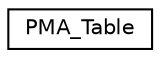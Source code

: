 digraph G
{
  edge [fontname="Helvetica",fontsize="10",labelfontname="Helvetica",labelfontsize="10"];
  node [fontname="Helvetica",fontsize="10",shape=record];
  rankdir="LR";
  Node1 [label="PMA_Table",height=0.2,width=0.4,color="black", fillcolor="white", style="filled",URL="$classPMA__Table.html"];
}
